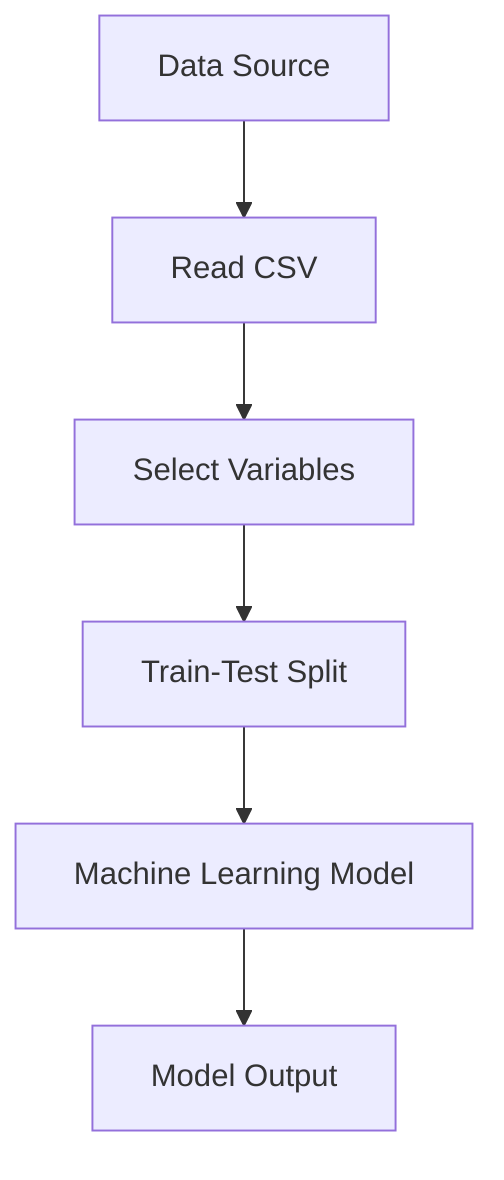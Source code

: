 graph TD
    A["Data Source"] --> B["Read CSV"]
    B --> C["Select Variables"]
    C --> D["Train-Test Split"]
    D --> E["Machine Learning Model"]
    E --> F["Model Output"]